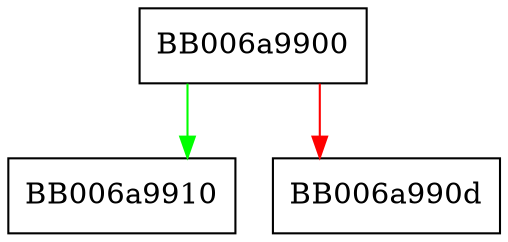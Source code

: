 digraph md5_internal_init {
  node [shape="box"];
  graph [splines=ortho];
  BB006a9900 -> BB006a9910 [color="green"];
  BB006a9900 -> BB006a990d [color="red"];
}
